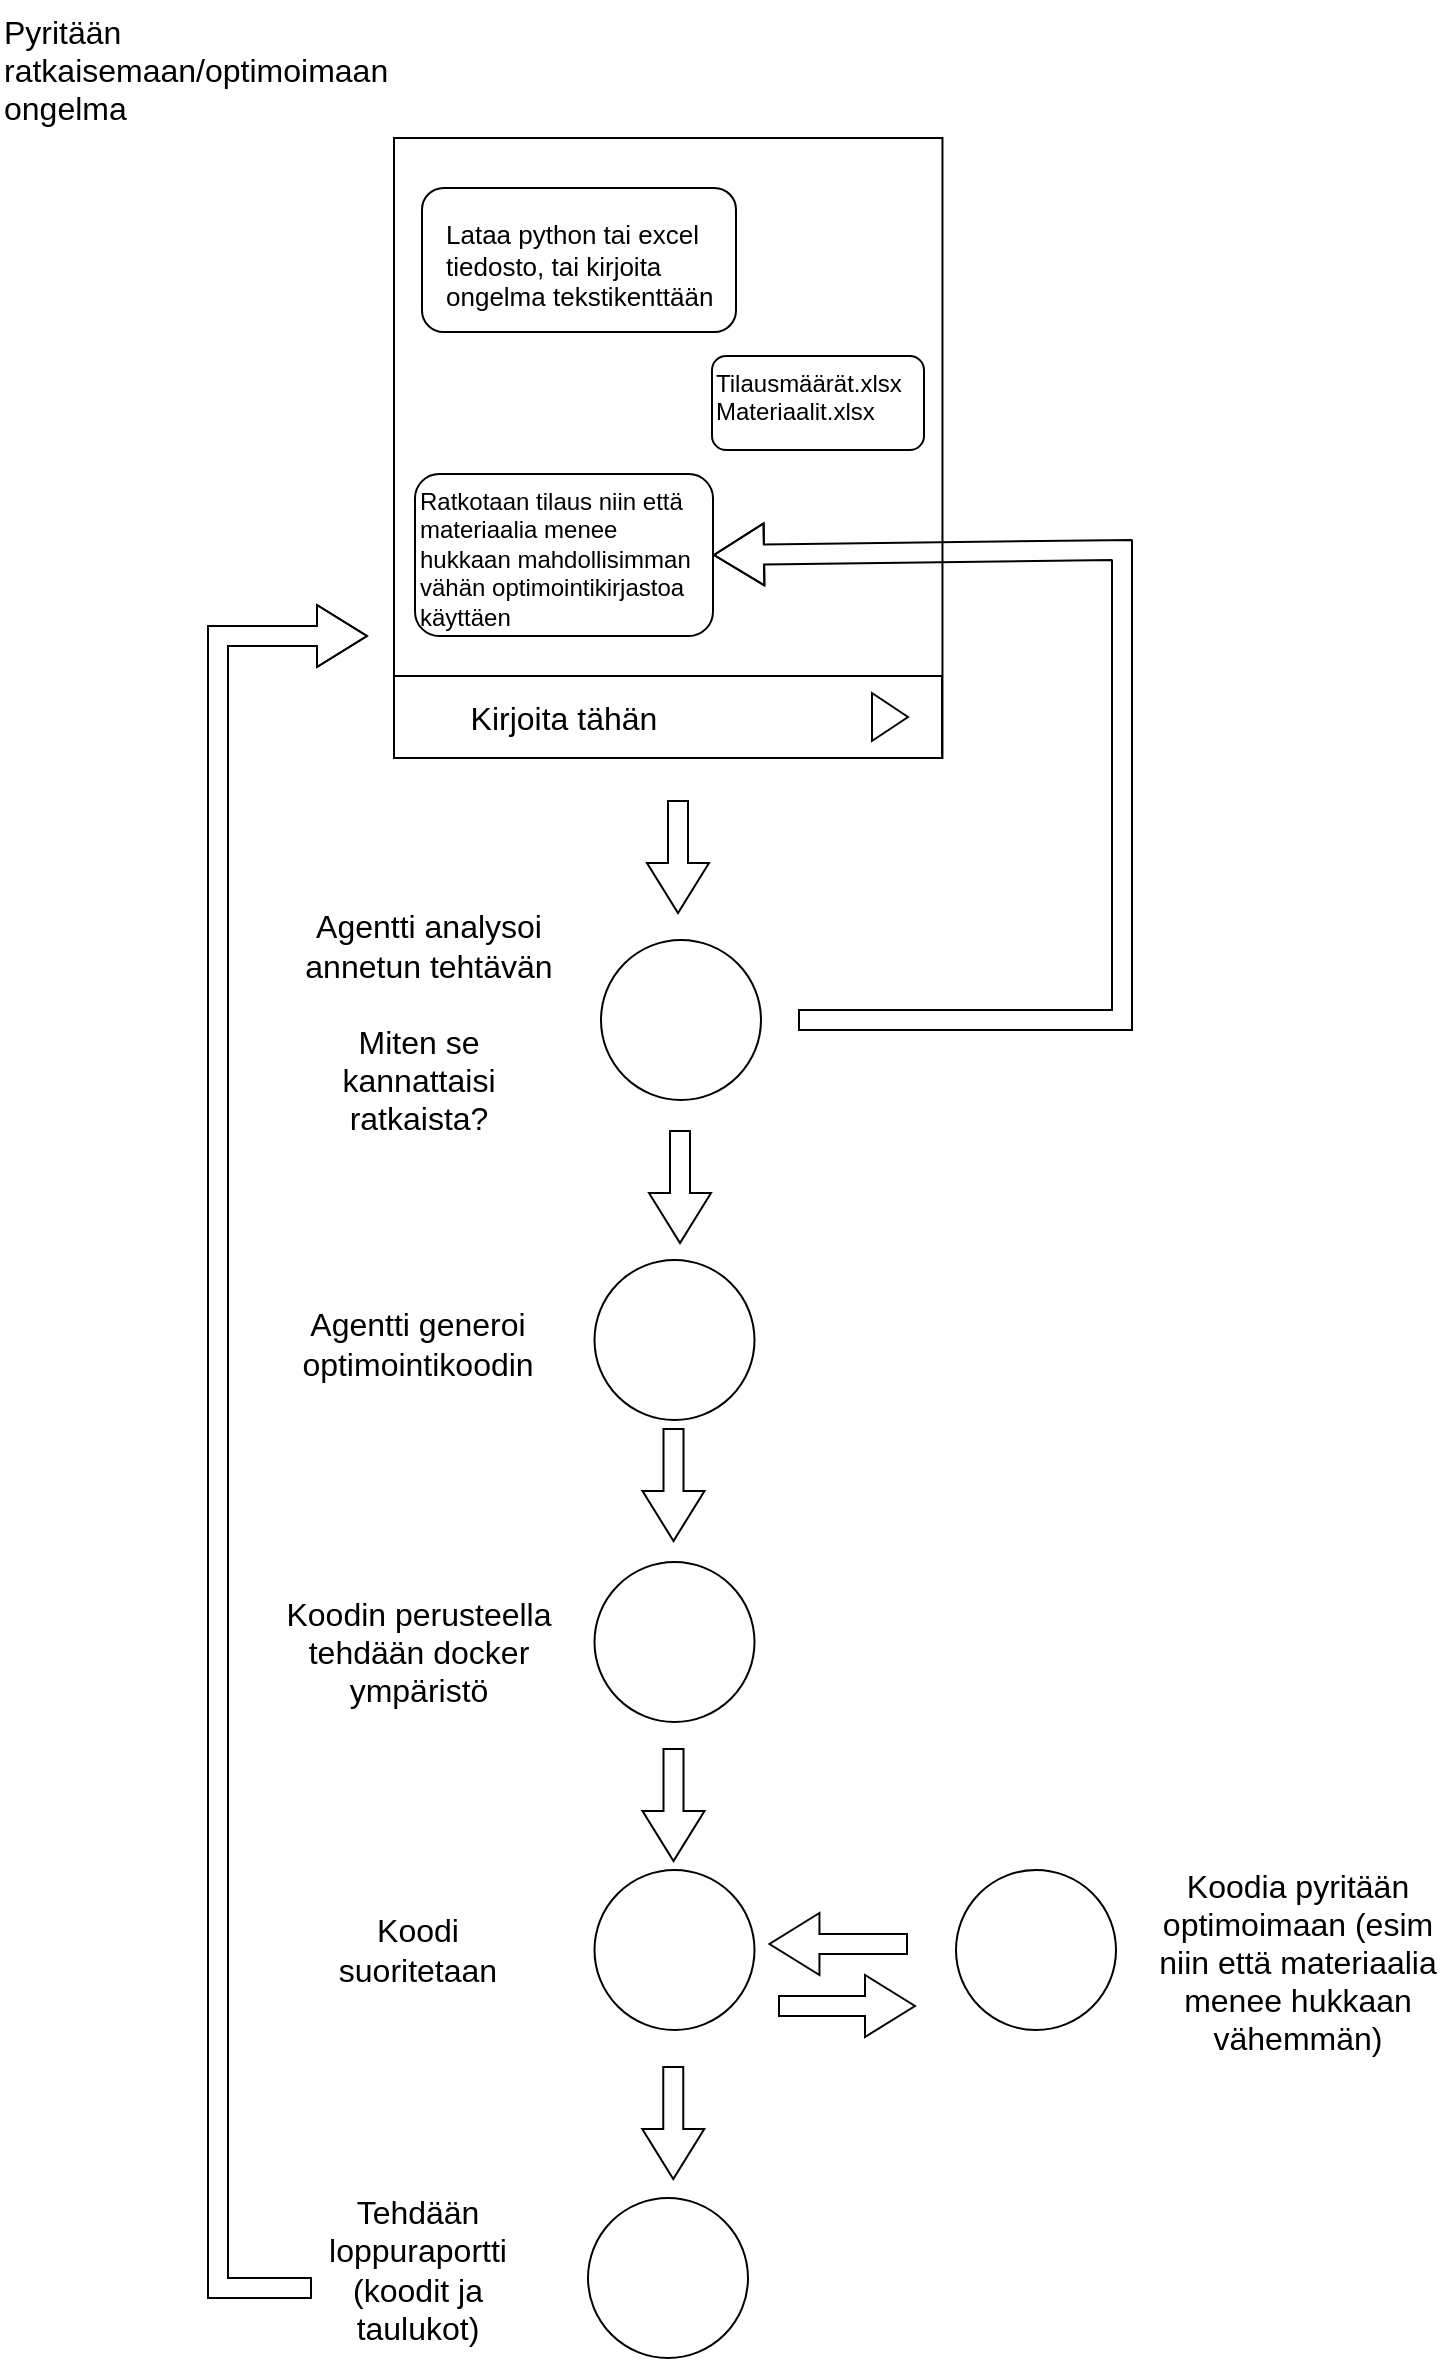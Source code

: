 <mxfile version="26.0.9" pages="4">
  <diagram name="Page-1" id="GKyOJLHDlIwrOr8yEvI3">
    <mxGraphModel dx="1118" dy="1139" grid="0" gridSize="10" guides="1" tooltips="1" connect="1" arrows="1" fold="1" page="0" pageScale="1" pageWidth="850" pageHeight="1100" math="0" shadow="0">
      <root>
        <mxCell id="0" />
        <mxCell id="1" parent="0" />
        <mxCell id="vzkbC_H_aMD3HjxnfDEZ-1" value="" style="rounded=0;whiteSpace=wrap;html=1;" parent="1" vertex="1">
          <mxGeometry x="20" y="-34" width="274.23" height="310" as="geometry" />
        </mxCell>
        <mxCell id="vzkbC_H_aMD3HjxnfDEZ-5" value="" style="rounded=1;whiteSpace=wrap;html=1;" parent="1" vertex="1">
          <mxGeometry x="34" y="-9" width="157" height="72" as="geometry" />
        </mxCell>
        <mxCell id="vzkbC_H_aMD3HjxnfDEZ-6" value="Pyritään ratkaisemaan/optimoimaan ongelma&amp;nbsp;" style="text;html=1;align=left;verticalAlign=top;whiteSpace=wrap;rounded=0;fontSize=16;" parent="1" vertex="1">
          <mxGeometry x="-177" y="-103" width="239" height="69" as="geometry" />
        </mxCell>
        <mxCell id="vzkbC_H_aMD3HjxnfDEZ-7" value="Lataa python tai excel tiedosto, tai kirjoita ongelma tekstikenttään" style="text;html=1;align=left;verticalAlign=top;whiteSpace=wrap;rounded=0;fontSize=13;" parent="1" vertex="1">
          <mxGeometry x="44" width="140" height="51" as="geometry" />
        </mxCell>
        <mxCell id="vzkbC_H_aMD3HjxnfDEZ-8" value="" style="rounded=0;whiteSpace=wrap;html=1;" parent="1" vertex="1">
          <mxGeometry x="20" y="235" width="274" height="41" as="geometry" />
        </mxCell>
        <mxCell id="vzkbC_H_aMD3HjxnfDEZ-9" value="" style="triangle;whiteSpace=wrap;html=1;" parent="1" vertex="1">
          <mxGeometry x="259" y="243.5" width="18" height="24" as="geometry" />
        </mxCell>
        <mxCell id="vzkbC_H_aMD3HjxnfDEZ-10" value="Kirjoita tähän" style="text;html=1;align=center;verticalAlign=middle;whiteSpace=wrap;rounded=0;fontSize=16;" parent="1" vertex="1">
          <mxGeometry x="34" y="240.5" width="142" height="30" as="geometry" />
        </mxCell>
        <mxCell id="vzkbC_H_aMD3HjxnfDEZ-11" value="" style="shape=image;html=1;verticalAlign=top;verticalLabelPosition=bottom;labelBackgroundColor=#ffffff;imageAspect=0;aspect=fixed;image=https://cdn1.iconfinder.com/data/icons/systemui/21/file_upload-128.png" parent="1" vertex="1">
          <mxGeometry x="200.25" width="57.5" height="57.5" as="geometry" />
        </mxCell>
        <mxCell id="vzkbC_H_aMD3HjxnfDEZ-12" value="" style="shape=flexArrow;endArrow=classic;html=1;rounded=0;fontSize=12;startSize=8;endSize=8;curved=1;" parent="1" edge="1">
          <mxGeometry width="50" height="50" relative="1" as="geometry">
            <mxPoint x="162" y="297" as="sourcePoint" />
            <mxPoint x="162" y="354" as="targetPoint" />
          </mxGeometry>
        </mxCell>
        <mxCell id="vzkbC_H_aMD3HjxnfDEZ-15" value="" style="ellipse;whiteSpace=wrap;html=1;aspect=fixed;" parent="1" vertex="1">
          <mxGeometry x="123.5" y="367" width="80" height="80" as="geometry" />
        </mxCell>
        <mxCell id="vzkbC_H_aMD3HjxnfDEZ-16" value="Agentti analysoi annetun tehtävän" style="text;html=1;align=center;verticalAlign=middle;whiteSpace=wrap;rounded=0;fontSize=16;" parent="1" vertex="1">
          <mxGeometry x="-28.5" y="340" width="131" height="60.5" as="geometry" />
        </mxCell>
        <mxCell id="vzkbC_H_aMD3HjxnfDEZ-17" value="" style="shape=flexArrow;endArrow=classic;html=1;rounded=0;fontSize=12;startSize=8;endSize=8;curved=1;entryX=1;entryY=0.5;entryDx=0;entryDy=0;" parent="1" target="vzkbC_H_aMD3HjxnfDEZ-19" edge="1">
          <mxGeometry width="50" height="50" relative="1" as="geometry">
            <mxPoint x="222" y="407" as="sourcePoint" />
            <mxPoint x="311" y="124" as="targetPoint" />
            <Array as="points">
              <mxPoint x="384" y="407" />
              <mxPoint x="384" y="172" />
            </Array>
          </mxGeometry>
        </mxCell>
        <mxCell id="vzkbC_H_aMD3HjxnfDEZ-18" value="Tilausmäärät.xlsx&lt;div&gt;Materiaalit.xlsx&lt;/div&gt;" style="rounded=1;whiteSpace=wrap;html=1;align=left;verticalAlign=top;" parent="1" vertex="1">
          <mxGeometry x="179" y="75" width="106" height="47" as="geometry" />
        </mxCell>
        <mxCell id="vzkbC_H_aMD3HjxnfDEZ-19" value="Ratkotaan tilaus niin että materiaalia menee hukkaan mahdollisimman vähän optimointikirjastoa käyttäen" style="rounded=1;whiteSpace=wrap;html=1;align=left;verticalAlign=top;" parent="1" vertex="1">
          <mxGeometry x="30.5" y="134" width="149" height="81" as="geometry" />
        </mxCell>
        <mxCell id="vzkbC_H_aMD3HjxnfDEZ-20" value="" style="shape=flexArrow;endArrow=classic;html=1;rounded=0;fontSize=12;startSize=8;endSize=8;curved=1;" parent="1" edge="1">
          <mxGeometry width="50" height="50" relative="1" as="geometry">
            <mxPoint x="163" y="462" as="sourcePoint" />
            <mxPoint x="163" y="519" as="targetPoint" />
          </mxGeometry>
        </mxCell>
        <mxCell id="vzkbC_H_aMD3HjxnfDEZ-21" value="" style="ellipse;whiteSpace=wrap;html=1;aspect=fixed;" parent="1" vertex="1">
          <mxGeometry x="120.25" y="527" width="80" height="80" as="geometry" />
        </mxCell>
        <mxCell id="vzkbC_H_aMD3HjxnfDEZ-22" value="Agentti generoi optimointikoodin" style="text;html=1;align=center;verticalAlign=middle;whiteSpace=wrap;rounded=0;fontSize=16;" parent="1" vertex="1">
          <mxGeometry x="2" y="554" width="60" height="30" as="geometry" />
        </mxCell>
        <mxCell id="vzkbC_H_aMD3HjxnfDEZ-23" value="" style="ellipse;whiteSpace=wrap;html=1;aspect=fixed;" parent="1" vertex="1">
          <mxGeometry x="120.25" y="678" width="80" height="80" as="geometry" />
        </mxCell>
        <mxCell id="vzkbC_H_aMD3HjxnfDEZ-24" value="" style="shape=flexArrow;endArrow=classic;html=1;rounded=0;fontSize=12;startSize=8;endSize=8;curved=1;" parent="1" edge="1">
          <mxGeometry width="50" height="50" relative="1" as="geometry">
            <mxPoint x="159.75" y="611" as="sourcePoint" />
            <mxPoint x="159.75" y="668" as="targetPoint" />
          </mxGeometry>
        </mxCell>
        <mxCell id="vzkbC_H_aMD3HjxnfDEZ-25" value="Koodin perusteella tehdään docker ympäristö" style="text;html=1;align=center;verticalAlign=middle;whiteSpace=wrap;rounded=0;fontSize=16;" parent="1" vertex="1">
          <mxGeometry x="-38.5" y="691" width="141" height="63" as="geometry" />
        </mxCell>
        <mxCell id="vzkbC_H_aMD3HjxnfDEZ-27" value="" style="shape=flexArrow;endArrow=classic;html=1;rounded=0;fontSize=12;startSize=8;endSize=8;curved=1;" parent="1" edge="1">
          <mxGeometry width="50" height="50" relative="1" as="geometry">
            <mxPoint x="159.75" y="771" as="sourcePoint" />
            <mxPoint x="159.75" y="828" as="targetPoint" />
          </mxGeometry>
        </mxCell>
        <mxCell id="vzkbC_H_aMD3HjxnfDEZ-28" value="" style="ellipse;whiteSpace=wrap;html=1;aspect=fixed;" parent="1" vertex="1">
          <mxGeometry x="120.25" y="832" width="80" height="80" as="geometry" />
        </mxCell>
        <mxCell id="vzkbC_H_aMD3HjxnfDEZ-29" value="Koodi suoritetaan" style="text;html=1;align=center;verticalAlign=middle;whiteSpace=wrap;rounded=0;fontSize=16;" parent="1" vertex="1">
          <mxGeometry x="-10" y="846.5" width="84" height="51" as="geometry" />
        </mxCell>
        <mxCell id="vzkbC_H_aMD3HjxnfDEZ-30" value="" style="shape=flexArrow;endArrow=classic;html=1;rounded=0;fontSize=12;startSize=8;endSize=8;curved=1;" parent="1" edge="1">
          <mxGeometry width="50" height="50" relative="1" as="geometry">
            <mxPoint x="212" y="900" as="sourcePoint" />
            <mxPoint x="281" y="900" as="targetPoint" />
          </mxGeometry>
        </mxCell>
        <mxCell id="vzkbC_H_aMD3HjxnfDEZ-31" value="" style="ellipse;whiteSpace=wrap;html=1;aspect=fixed;" parent="1" vertex="1">
          <mxGeometry x="301" y="832" width="80" height="80" as="geometry" />
        </mxCell>
        <mxCell id="vzkbC_H_aMD3HjxnfDEZ-32" value="Koodia pyritään optimoimaan (esim niin että materiaalia menee hukkaan vähemmän)" style="text;html=1;align=center;verticalAlign=middle;whiteSpace=wrap;rounded=0;fontSize=16;" parent="1" vertex="1">
          <mxGeometry x="398" y="832" width="148" height="92" as="geometry" />
        </mxCell>
        <mxCell id="vzkbC_H_aMD3HjxnfDEZ-33" value="" style="shape=flexArrow;endArrow=classic;html=1;rounded=0;fontSize=12;startSize=8;endSize=8;curved=1;" parent="1" edge="1">
          <mxGeometry width="50" height="50" relative="1" as="geometry">
            <mxPoint x="277" y="869" as="sourcePoint" />
            <mxPoint x="207.23" y="869" as="targetPoint" />
          </mxGeometry>
        </mxCell>
        <mxCell id="vzkbC_H_aMD3HjxnfDEZ-34" value="" style="shape=flexArrow;endArrow=classic;html=1;rounded=0;fontSize=12;startSize=8;endSize=8;curved=1;" parent="1" edge="1">
          <mxGeometry width="50" height="50" relative="1" as="geometry">
            <mxPoint x="159.63" y="930" as="sourcePoint" />
            <mxPoint x="159.63" y="987" as="targetPoint" />
          </mxGeometry>
        </mxCell>
        <mxCell id="vzkbC_H_aMD3HjxnfDEZ-35" value="" style="ellipse;whiteSpace=wrap;html=1;aspect=fixed;" parent="1" vertex="1">
          <mxGeometry x="117" y="996" width="80" height="80" as="geometry" />
        </mxCell>
        <mxCell id="vzkbC_H_aMD3HjxnfDEZ-36" value="Tehdään loppuraportti&lt;div&gt;(koodit ja taulukot)&lt;/div&gt;" style="text;html=1;align=center;verticalAlign=middle;whiteSpace=wrap;rounded=0;fontSize=16;" parent="1" vertex="1">
          <mxGeometry x="-10" y="1006" width="84" height="51" as="geometry" />
        </mxCell>
        <mxCell id="vzkbC_H_aMD3HjxnfDEZ-37" value="" style="shape=flexArrow;endArrow=classic;html=1;rounded=0;fontSize=12;startSize=8;endSize=8;curved=1;" parent="1" edge="1">
          <mxGeometry width="50" height="50" relative="1" as="geometry">
            <mxPoint x="-21" y="1041" as="sourcePoint" />
            <mxPoint x="7" y="215" as="targetPoint" />
            <Array as="points">
              <mxPoint x="-68" y="1041" />
              <mxPoint x="-68" y="215" />
            </Array>
          </mxGeometry>
        </mxCell>
        <mxCell id="vzkbC_H_aMD3HjxnfDEZ-38" value="Miten se kannattaisi ratkaista?" style="text;html=1;align=center;verticalAlign=middle;whiteSpace=wrap;rounded=0;fontSize=16;" parent="1" vertex="1">
          <mxGeometry x="-33.5" y="407" width="131" height="60.5" as="geometry" />
        </mxCell>
      </root>
    </mxGraphModel>
  </diagram>
  <diagram id="spRPixW9oXhz-h3Y0s6m" name="Sivu-2">
    <mxGraphModel dx="1081" dy="1235" grid="0" gridSize="10" guides="1" tooltips="1" connect="1" arrows="1" fold="1" page="0" pageScale="1" pageWidth="850" pageHeight="1100" math="0" shadow="0">
      <root>
        <mxCell id="0" />
        <mxCell id="1" parent="0" />
        <mxCell id="5NqPpuYHWa24z7hRqcGF-1" value="&lt;div style=&quot;color: #cccccc;background-color: #1f1f1f;font-family: Consolas, &#39;Courier New&#39;, monospace;font-weight: normal;font-size: 14px;line-height: 19px;white-space: pre;&quot;&gt;&lt;div&gt;&lt;span style=&quot;color: #dcdcaa;&quot;&gt;handle_message&lt;/span&gt;&lt;/div&gt;&lt;/div&gt;" style="text;whiteSpace=wrap;html=1;" vertex="1" parent="1">
          <mxGeometry x="-89" y="-142.0" width="136" height="41" as="geometry" />
        </mxCell>
        <mxCell id="5NqPpuYHWa24z7hRqcGF-2" value="&lt;div style=&quot;color: #cccccc;background-color: #1f1f1f;font-family: Consolas, &#39;Courier New&#39;, monospace;font-weight: normal;font-size: 14px;line-height: 19px;white-space: pre;&quot;&gt;&lt;div&gt;&lt;span style=&quot;color: #dcdcaa;&quot;&gt;give_review&lt;/span&gt;&lt;/div&gt;&lt;/div&gt;" style="text;whiteSpace=wrap;html=1;" vertex="1" parent="1">
          <mxGeometry x="196" y="-115.0" width="113" height="41" as="geometry" />
        </mxCell>
        <mxCell id="5NqPpuYHWa24z7hRqcGF-3" value="&lt;div style=&quot;color: #cccccc;background-color: #1f1f1f;font-family: Consolas, &#39;Courier New&#39;, monospace;font-weight: normal;font-size: 14px;line-height: 19px;white-space: pre;&quot;&gt;&lt;div&gt;&lt;span style=&quot;color: #c586c0;&quot;&gt;return&lt;/span&gt;&lt;span style=&quot;color: #cccccc;&quot;&gt; {&lt;/span&gt;&lt;span style=&quot;color: #ce9178;&quot;&gt;&quot;content&quot;&lt;/span&gt;&lt;span style=&quot;color: #cccccc;&quot;&gt;: &lt;/span&gt;&lt;span style=&quot;color: #9cdcfe;&quot;&gt;message_content&lt;/span&gt;&lt;span style=&quot;color: #cccccc;&quot;&gt;, &lt;/span&gt;&lt;span style=&quot;color: #ce9178;&quot;&gt;&quot;actions&quot;&lt;/span&gt;&lt;span style=&quot;color: #cccccc;&quot;&gt;: &lt;/span&gt;&lt;span style=&quot;color: #9cdcfe;&quot;&gt;actions&lt;/span&gt;&lt;span style=&quot;color: #cccccc;&quot;&gt;}&lt;/span&gt;&lt;/div&gt;&lt;/div&gt;" style="text;whiteSpace=wrap;html=1;" vertex="1" parent="1">
          <mxGeometry x="196" y="-85.0" width="451" height="41" as="geometry" />
        </mxCell>
      </root>
    </mxGraphModel>
  </diagram>
  <diagram id="KMadOYEHqPNQEQXXxmMa" name="Sivu-3">
    <mxGraphModel dx="2062" dy="1744" grid="0" gridSize="10" guides="1" tooltips="1" connect="1" arrows="1" fold="1" page="0" pageScale="1" pageWidth="850" pageHeight="1100" math="0" shadow="0">
      <root>
        <mxCell id="0" />
        <mxCell id="1" parent="0" />
        <mxCell id="iayLDvK6vQaBdU0EmfGG-19" value="" style="shape=parallelogram;perimeter=parallelogramPerimeter;whiteSpace=wrap;html=1;fixedSize=1;fillColor=#ffe6cc;strokeColor=#d79b00;" vertex="1" parent="1">
          <mxGeometry x="91" y="-180" width="312" height="110" as="geometry" />
        </mxCell>
        <mxCell id="iayLDvK6vQaBdU0EmfGG-1" value="&lt;div&gt;Meeting bot&lt;/div&gt;" style="rounded=1;whiteSpace=wrap;html=1;" vertex="1" parent="1">
          <mxGeometry x="-164" y="-10" width="120" height="60" as="geometry" />
        </mxCell>
        <mxCell id="iayLDvK6vQaBdU0EmfGG-2" value="Juha" style="text;html=1;align=center;verticalAlign=middle;whiteSpace=wrap;rounded=0;fontSize=16;" vertex="1" parent="1">
          <mxGeometry x="-113" y="-45" width="60" height="30" as="geometry" />
        </mxCell>
        <mxCell id="iayLDvK6vQaBdU0EmfGG-3" value="Context manager&lt;br&gt;&lt;div&gt;&lt;br&gt;&lt;/div&gt;" style="rounded=1;whiteSpace=wrap;html=1;" vertex="1" parent="1">
          <mxGeometry x="54" y="-10" width="120" height="60" as="geometry" />
        </mxCell>
        <mxCell id="iayLDvK6vQaBdU0EmfGG-4" value="Jussi" style="text;html=1;align=center;verticalAlign=middle;whiteSpace=wrap;rounded=0;fontSize=16;" vertex="1" parent="1">
          <mxGeometry x="105" y="-45" width="60" height="30" as="geometry" />
        </mxCell>
        <mxCell id="iayLDvK6vQaBdU0EmfGG-5" value="Code agent" style="rounded=1;whiteSpace=wrap;html=1;" vertex="1" parent="1">
          <mxGeometry x="259" y="-10" width="120" height="60" as="geometry" />
        </mxCell>
        <mxCell id="iayLDvK6vQaBdU0EmfGG-6" value="Joni" style="text;html=1;align=center;verticalAlign=middle;whiteSpace=wrap;rounded=0;fontSize=16;" vertex="1" parent="1">
          <mxGeometry x="309" y="-41" width="60" height="30" as="geometry" />
        </mxCell>
        <mxCell id="iayLDvK6vQaBdU0EmfGG-7" value="" style="endArrow=classic;html=1;rounded=0;fontSize=12;startSize=8;endSize=8;curved=1;entryX=0;entryY=0.5;entryDx=0;entryDy=0;exitX=1;exitY=0.5;exitDx=0;exitDy=0;startArrow=none;startFill=0;endFill=1;" edge="1" parent="1" source="iayLDvK6vQaBdU0EmfGG-1" target="iayLDvK6vQaBdU0EmfGG-3">
          <mxGeometry width="50" height="50" relative="1" as="geometry">
            <mxPoint x="-19" y="20" as="sourcePoint" />
            <mxPoint x="31" y="19" as="targetPoint" />
          </mxGeometry>
        </mxCell>
        <mxCell id="iayLDvK6vQaBdU0EmfGG-9" value="Container" style="rounded=0;whiteSpace=wrap;html=1;" vertex="1" parent="1">
          <mxGeometry x="257" y="-153" width="120" height="60" as="geometry" />
        </mxCell>
        <mxCell id="iayLDvK6vQaBdU0EmfGG-10" value="" style="endArrow=classic;html=1;rounded=0;fontSize=12;startSize=8;endSize=8;curved=1;entryX=0.467;entryY=0.967;entryDx=0;entryDy=0;entryPerimeter=0;" edge="1" parent="1" target="iayLDvK6vQaBdU0EmfGG-9">
          <mxGeometry width="50" height="50" relative="1" as="geometry">
            <mxPoint x="313" y="-10" as="sourcePoint" />
            <mxPoint x="313" y="-86" as="targetPoint" />
          </mxGeometry>
        </mxCell>
        <mxCell id="iayLDvK6vQaBdU0EmfGG-11" value="Container&lt;div&gt;(UI)&lt;/div&gt;" style="rounded=0;whiteSpace=wrap;html=1;" vertex="1" parent="1">
          <mxGeometry x="120" y="-153" width="120" height="60" as="geometry" />
        </mxCell>
        <mxCell id="iayLDvK6vQaBdU0EmfGG-12" value="" style="endArrow=classic;html=1;rounded=0;fontSize=12;startSize=8;endSize=8;curved=1;entryX=0.6;entryY=1.017;entryDx=0;entryDy=0;entryPerimeter=0;exitX=0.25;exitY=0;exitDx=0;exitDy=0;" edge="1" parent="1" source="iayLDvK6vQaBdU0EmfGG-5" target="iayLDvK6vQaBdU0EmfGG-11">
          <mxGeometry width="50" height="50" relative="1" as="geometry">
            <mxPoint x="323" as="sourcePoint" />
            <mxPoint x="323" y="-76" as="targetPoint" />
          </mxGeometry>
        </mxCell>
        <mxCell id="iayLDvK6vQaBdU0EmfGG-17" value="" style="endArrow=classic;html=1;rounded=0;fontSize=12;startSize=8;endSize=8;curved=1;" edge="1" parent="1">
          <mxGeometry width="50" height="50" relative="1" as="geometry">
            <mxPoint x="257" y="-123.12" as="sourcePoint" />
            <mxPoint x="240" y="-123" as="targetPoint" />
          </mxGeometry>
        </mxCell>
        <mxCell id="iayLDvK6vQaBdU0EmfGG-54" value="api" style="text;html=1;align=center;verticalAlign=middle;resizable=0;points=[];autosize=1;strokeColor=none;fillColor=none;fontSize=16;" vertex="1" parent="1">
          <mxGeometry x="-10" y="-11" width="39" height="31" as="geometry" />
        </mxCell>
        <mxCell id="iayLDvK6vQaBdU0EmfGG-55" value="api" style="text;html=1;align=center;verticalAlign=middle;resizable=0;points=[];autosize=1;strokeColor=none;fillColor=none;fontSize=16;" vertex="1" parent="1">
          <mxGeometry x="221" y="76" width="39" height="31" as="geometry" />
        </mxCell>
        <mxCell id="iayLDvK6vQaBdU0EmfGG-58" value="manager service" style="rounded=1;whiteSpace=wrap;html=1;" vertex="1" parent="1">
          <mxGeometry x="54" y="80" width="120" height="60" as="geometry" />
        </mxCell>
        <mxCell id="iayLDvK6vQaBdU0EmfGG-59" value="" style="endArrow=classic;html=1;rounded=0;fontSize=12;startSize=8;endSize=8;curved=1;entryX=0;entryY=0.25;entryDx=0;entryDy=0;exitX=0.75;exitY=1;exitDx=0;exitDy=0;startArrow=none;startFill=0;endFill=1;" edge="1" parent="1" source="iayLDvK6vQaBdU0EmfGG-1" target="iayLDvK6vQaBdU0EmfGG-58">
          <mxGeometry width="50" height="50" relative="1" as="geometry">
            <mxPoint x="-47" y="65" as="sourcePoint" />
            <mxPoint x="51" y="65" as="targetPoint" />
          </mxGeometry>
        </mxCell>
        <mxCell id="iayLDvK6vQaBdU0EmfGG-60" value="" style="endArrow=none;html=1;rounded=0;fontSize=12;startSize=8;endSize=8;curved=1;entryX=0.5;entryY=0;entryDx=0;entryDy=0;startArrow=classic;startFill=1;endFill=0;exitX=0.5;exitY=1;exitDx=0;exitDy=0;" edge="1" parent="1" source="iayLDvK6vQaBdU0EmfGG-3" target="iayLDvK6vQaBdU0EmfGG-58">
          <mxGeometry width="50" height="50" relative="1" as="geometry">
            <mxPoint x="125" y="62" as="sourcePoint" />
            <mxPoint x="215" y="80" as="targetPoint" />
          </mxGeometry>
        </mxCell>
        <mxCell id="iayLDvK6vQaBdU0EmfGG-61" value="" style="endArrow=classic;html=1;rounded=0;fontSize=12;startSize=8;endSize=8;curved=1;entryX=0;entryY=1;entryDx=0;entryDy=0;startArrow=none;startFill=0;endFill=1;exitX=1;exitY=0.5;exitDx=0;exitDy=0;" edge="1" parent="1" source="iayLDvK6vQaBdU0EmfGG-58" target="iayLDvK6vQaBdU0EmfGG-5">
          <mxGeometry width="50" height="50" relative="1" as="geometry">
            <mxPoint x="189" y="118" as="sourcePoint" />
            <mxPoint x="272" y="140" as="targetPoint" />
          </mxGeometry>
        </mxCell>
        <mxCell id="iayLDvK6vQaBdU0EmfGG-62" value="" style="endArrow=classic;html=1;rounded=0;fontSize=12;startSize=8;endSize=8;curved=1;startArrow=none;startFill=0;endFill=1;dashed=1;" edge="1" parent="1">
          <mxGeometry width="50" height="50" relative="1" as="geometry">
            <mxPoint x="265" y="57" as="sourcePoint" />
            <mxPoint x="180" y="116" as="targetPoint" />
          </mxGeometry>
        </mxCell>
        <mxCell id="iayLDvK6vQaBdU0EmfGG-64" value="Generated software" style="text;html=1;align=center;verticalAlign=middle;whiteSpace=wrap;rounded=0;fontSize=10;" vertex="1" parent="1">
          <mxGeometry x="117" y="-180" width="60" height="30" as="geometry" />
        </mxCell>
        <mxCell id="iayLDvK6vQaBdU0EmfGG-66" value="UI" style="rounded=1;whiteSpace=wrap;html=1;" vertex="1" parent="1">
          <mxGeometry x="89" y="172" width="54" height="16" as="geometry" />
        </mxCell>
        <mxCell id="iayLDvK6vQaBdU0EmfGG-67" value="" style="endArrow=classic;html=1;rounded=0;fontSize=12;startSize=8;endSize=8;curved=1;startArrow=none;startFill=0;endFill=1;dashed=1;" edge="1" parent="1">
          <mxGeometry width="50" height="50" relative="1" as="geometry">
            <mxPoint x="116.31" y="143" as="sourcePoint" />
            <mxPoint x="116.31" y="170" as="targetPoint" />
          </mxGeometry>
        </mxCell>
        <mxCell id="iayLDvK6vQaBdU0EmfGG-70" value="" style="endArrow=none;html=1;rounded=0;fontSize=12;startSize=8;endSize=8;curved=1;entryX=0;entryY=0.5;entryDx=0;entryDy=0;startArrow=classic;startFill=1;endFill=0;exitX=0.5;exitY=1;exitDx=0;exitDy=0;" edge="1" parent="1" source="iayLDvK6vQaBdU0EmfGG-1" target="iayLDvK6vQaBdU0EmfGG-58">
          <mxGeometry width="50" height="50" relative="1" as="geometry">
            <mxPoint x="-65" y="50" as="sourcePoint" />
            <mxPoint x="-65" y="80" as="targetPoint" />
          </mxGeometry>
        </mxCell>
      </root>
    </mxGraphModel>
  </diagram>
  <diagram id="uN8Ss3gsh4qBW2-H1xwd" name="Sivu-4">
    <mxGraphModel dx="1705" dy="1744" grid="0" gridSize="10" guides="1" tooltips="1" connect="1" arrows="1" fold="1" page="0" pageScale="1" pageWidth="850" pageHeight="1100" math="0" shadow="0">
      <root>
        <mxCell id="0" />
        <mxCell id="1" parent="0" />
        <mxCell id="M1wL5rDWJFZCn1JbvD7y-43" value="" style="rounded=1;whiteSpace=wrap;html=1;fillColor=#f5f5f5;fontColor=#333333;strokeColor=#666666;" vertex="1" parent="1">
          <mxGeometry x="765" y="205" width="143" height="259" as="geometry" />
        </mxCell>
        <mxCell id="M1wL5rDWJFZCn1JbvD7y-58" style="edgeStyle=none;curved=1;rounded=0;orthogonalLoop=1;jettySize=auto;html=1;exitX=1;exitY=0.5;exitDx=0;exitDy=0;fontSize=12;startSize=8;endSize=8;" edge="1" parent="1" source="M1wL5rDWJFZCn1JbvD7y-1" target="M1wL5rDWJFZCn1JbvD7y-37">
          <mxGeometry relative="1" as="geometry" />
        </mxCell>
        <mxCell id="M1wL5rDWJFZCn1JbvD7y-1" value="" style="rounded=1;whiteSpace=wrap;html=1;" vertex="1" parent="1">
          <mxGeometry x="20" y="214" width="120" height="60" as="geometry" />
        </mxCell>
        <mxCell id="M1wL5rDWJFZCn1JbvD7y-2" value="" style="endArrow=classic;html=1;rounded=0;fontSize=12;startSize=8;endSize=8;curved=1;entryX=0;entryY=0.5;entryDx=0;entryDy=0;" edge="1" parent="1" target="M1wL5rDWJFZCn1JbvD7y-1">
          <mxGeometry width="50" height="50" relative="1" as="geometry">
            <mxPoint x="-60" y="244" as="sourcePoint" />
            <mxPoint x="-34" y="248" as="targetPoint" />
          </mxGeometry>
        </mxCell>
        <mxCell id="M1wL5rDWJFZCn1JbvD7y-5" value="HTTP POST" style="text;html=1;align=center;verticalAlign=middle;whiteSpace=wrap;rounded=0;" vertex="1" parent="1">
          <mxGeometry x="-59" y="212" width="58" height="30" as="geometry" />
        </mxCell>
        <mxCell id="M1wL5rDWJFZCn1JbvD7y-6" value="Generate code files based on input" style="text;html=1;align=center;verticalAlign=middle;whiteSpace=wrap;rounded=0;" vertex="1" parent="1">
          <mxGeometry x="26" y="216" width="110" height="55" as="geometry" />
        </mxCell>
        <mxCell id="M1wL5rDWJFZCn1JbvD7y-56" style="edgeStyle=none;curved=1;rounded=0;orthogonalLoop=1;jettySize=auto;html=1;exitX=1;exitY=0.5;exitDx=0;exitDy=0;entryX=0;entryY=0.5;entryDx=0;entryDy=0;fontSize=12;startSize=8;endSize=8;" edge="1" parent="1" source="M1wL5rDWJFZCn1JbvD7y-7" target="M1wL5rDWJFZCn1JbvD7y-10">
          <mxGeometry relative="1" as="geometry" />
        </mxCell>
        <mxCell id="M1wL5rDWJFZCn1JbvD7y-7" value="" style="rounded=1;whiteSpace=wrap;html=1;" vertex="1" parent="1">
          <mxGeometry x="319" y="215" width="120" height="60" as="geometry" />
        </mxCell>
        <mxCell id="M1wL5rDWJFZCn1JbvD7y-8" value="Generate&lt;div&gt;docker files based on code files&lt;/div&gt;" style="text;html=1;align=center;verticalAlign=middle;whiteSpace=wrap;rounded=0;" vertex="1" parent="1">
          <mxGeometry x="324" y="217" width="110" height="58" as="geometry" />
        </mxCell>
        <mxCell id="M1wL5rDWJFZCn1JbvD7y-10" value="" style="rounded=1;whiteSpace=wrap;html=1;" vertex="1" parent="1">
          <mxGeometry x="515" y="216" width="120" height="60" as="geometry" />
        </mxCell>
        <mxCell id="M1wL5rDWJFZCn1JbvD7y-59" style="edgeStyle=none;curved=1;rounded=0;orthogonalLoop=1;jettySize=auto;html=1;entryX=0.5;entryY=1;entryDx=0;entryDy=0;fontSize=12;startSize=8;endSize=8;" edge="1" parent="1" source="M1wL5rDWJFZCn1JbvD7y-11" target="M1wL5rDWJFZCn1JbvD7y-49">
          <mxGeometry relative="1" as="geometry" />
        </mxCell>
        <mxCell id="M1wL5rDWJFZCn1JbvD7y-74" style="edgeStyle=none;curved=0;rounded=0;orthogonalLoop=1;jettySize=auto;html=1;exitX=0;exitY=0;exitDx=0;exitDy=0;entryX=0.5;entryY=1;entryDx=0;entryDy=0;fontSize=12;startSize=8;endSize=8;dashed=1;dashPattern=8 8;" edge="1" parent="1" source="M1wL5rDWJFZCn1JbvD7y-11" target="M1wL5rDWJFZCn1JbvD7y-68">
          <mxGeometry relative="1" as="geometry">
            <Array as="points">
              <mxPoint x="388" y="131" />
            </Array>
          </mxGeometry>
        </mxCell>
        <mxCell id="M1wL5rDWJFZCn1JbvD7y-11" value="Execute code via docker" style="text;html=1;align=center;verticalAlign=middle;whiteSpace=wrap;rounded=0;" vertex="1" parent="1">
          <mxGeometry x="521" y="218" width="110" height="55" as="geometry" />
        </mxCell>
        <mxCell id="M1wL5rDWJFZCn1JbvD7y-13" value="" style="rounded=1;whiteSpace=wrap;html=1;" vertex="1" parent="1">
          <mxGeometry x="516" y="9" width="120" height="60" as="geometry" />
        </mxCell>
        <mxCell id="M1wL5rDWJFZCn1JbvD7y-70" style="edgeStyle=none;curved=1;rounded=0;orthogonalLoop=1;jettySize=auto;html=1;entryX=0.5;entryY=1;entryDx=0;entryDy=0;fontSize=12;startSize=8;endSize=8;" edge="1" parent="1" source="M1wL5rDWJFZCn1JbvD7y-14" target="M1wL5rDWJFZCn1JbvD7y-69">
          <mxGeometry relative="1" as="geometry" />
        </mxCell>
        <mxCell id="M1wL5rDWJFZCn1JbvD7y-14" value="Generate README &amp;amp; DEVELOPER files" style="text;html=1;align=center;verticalAlign=middle;whiteSpace=wrap;rounded=0;" vertex="1" parent="1">
          <mxGeometry x="522" y="11" width="110" height="55" as="geometry" />
        </mxCell>
        <mxCell id="M1wL5rDWJFZCn1JbvD7y-64" style="edgeStyle=none;curved=0;rounded=0;orthogonalLoop=1;jettySize=auto;html=1;exitX=0;exitY=0.75;exitDx=0;exitDy=0;entryX=0.75;entryY=1;entryDx=0;entryDy=0;fontSize=12;startSize=8;endSize=8;" edge="1" parent="1" source="M1wL5rDWJFZCn1JbvD7y-25" target="M1wL5rDWJFZCn1JbvD7y-11">
          <mxGeometry relative="1" as="geometry">
            <Array as="points">
              <mxPoint x="669" y="325" />
            </Array>
          </mxGeometry>
        </mxCell>
        <mxCell id="M1wL5rDWJFZCn1JbvD7y-25" value="Code execution error" style="rounded=1;whiteSpace=wrap;html=1;" vertex="1" parent="1">
          <mxGeometry x="777" y="216" width="120" height="60" as="geometry" />
        </mxCell>
        <mxCell id="M1wL5rDWJFZCn1JbvD7y-27" value="" style="rounded=1;whiteSpace=wrap;html=1;" vertex="1" parent="1">
          <mxGeometry x="776" y="306" width="120" height="60" as="geometry" />
        </mxCell>
        <mxCell id="M1wL5rDWJFZCn1JbvD7y-65" style="edgeStyle=none;curved=0;rounded=0;orthogonalLoop=1;jettySize=auto;html=1;entryX=0.5;entryY=1;entryDx=0;entryDy=0;fontSize=12;startSize=8;endSize=8;exitX=0;exitY=0.533;exitDx=0;exitDy=0;exitPerimeter=0;" edge="1" parent="1" source="M1wL5rDWJFZCn1JbvD7y-27" target="M1wL5rDWJFZCn1JbvD7y-11">
          <mxGeometry relative="1" as="geometry">
            <mxPoint x="773" y="338" as="sourcePoint" />
            <Array as="points">
              <mxPoint x="574" y="338" />
            </Array>
          </mxGeometry>
        </mxCell>
        <mxCell id="M1wL5rDWJFZCn1JbvD7y-28" value="Docker configuration error" style="text;html=1;align=center;verticalAlign=middle;whiteSpace=wrap;rounded=0;" vertex="1" parent="1">
          <mxGeometry x="784" y="308" width="110" height="55" as="geometry" />
        </mxCell>
        <mxCell id="M1wL5rDWJFZCn1JbvD7y-33" value="" style="rounded=1;whiteSpace=wrap;html=1;" vertex="1" parent="1">
          <mxGeometry x="776" y="394" width="120" height="60" as="geometry" />
        </mxCell>
        <mxCell id="M1wL5rDWJFZCn1JbvD7y-34" value="Unexpected error" style="text;html=1;align=center;verticalAlign=middle;whiteSpace=wrap;rounded=0;" vertex="1" parent="1">
          <mxGeometry x="784" y="396" width="110" height="55" as="geometry" />
        </mxCell>
        <mxCell id="M1wL5rDWJFZCn1JbvD7y-57" style="edgeStyle=none;curved=1;rounded=0;orthogonalLoop=1;jettySize=auto;html=1;fontSize=12;startSize=8;endSize=8;exitX=1;exitY=0.5;exitDx=0;exitDy=0;entryX=0;entryY=0.5;entryDx=0;entryDy=0;" edge="1" parent="1" source="M1wL5rDWJFZCn1JbvD7y-37" target="M1wL5rDWJFZCn1JbvD7y-7">
          <mxGeometry relative="1" as="geometry">
            <mxPoint x="265" y="251" as="sourcePoint" />
            <mxPoint x="292" y="256" as="targetPoint" />
          </mxGeometry>
        </mxCell>
        <mxCell id="M1wL5rDWJFZCn1JbvD7y-37" value="Save&lt;div&gt;files&lt;/div&gt;" style="rounded=1;whiteSpace=wrap;html=1;" vertex="1" parent="1">
          <mxGeometry x="188" y="214" width="62" height="61" as="geometry" />
        </mxCell>
        <mxCell id="M1wL5rDWJFZCn1JbvD7y-39" value="" style="endArrow=classic;html=1;rounded=0;fontSize=12;startSize=8;endSize=8;curved=0;exitX=0;exitY=0.5;exitDx=0;exitDy=0;" edge="1" parent="1" source="M1wL5rDWJFZCn1JbvD7y-33">
          <mxGeometry width="50" height="50" relative="1" as="geometry">
            <mxPoint x="759" y="423" as="sourcePoint" />
            <mxPoint x="220" y="289" as="targetPoint" />
            <Array as="points">
              <mxPoint x="220" y="425" />
            </Array>
          </mxGeometry>
        </mxCell>
        <mxCell id="M1wL5rDWJFZCn1JbvD7y-42" value="Generate code files again" style="text;html=1;align=center;verticalAlign=middle;whiteSpace=wrap;rounded=0;fontSize=12;" vertex="1" parent="1">
          <mxGeometry x="428" y="392" width="116" height="30" as="geometry" />
        </mxCell>
        <mxCell id="M1wL5rDWJFZCn1JbvD7y-44" value="Error handling during execution" style="text;html=1;align=center;verticalAlign=middle;whiteSpace=wrap;rounded=0;" vertex="1" parent="1">
          <mxGeometry x="777" y="172" width="120" height="30" as="geometry" />
        </mxCell>
        <mxCell id="M1wL5rDWJFZCn1JbvD7y-53" style="edgeStyle=none;curved=1;rounded=0;orthogonalLoop=1;jettySize=auto;html=1;exitX=0.5;exitY=0;exitDx=0;exitDy=0;entryX=0.5;entryY=1;entryDx=0;entryDy=0;fontSize=12;startSize=8;endSize=8;" edge="1" parent="1" source="M1wL5rDWJFZCn1JbvD7y-49" target="M1wL5rDWJFZCn1JbvD7y-14">
          <mxGeometry relative="1" as="geometry" />
        </mxCell>
        <mxCell id="M1wL5rDWJFZCn1JbvD7y-49" value="Delete container" style="rounded=1;whiteSpace=wrap;html=1;" vertex="1" parent="1">
          <mxGeometry x="517" y="108" width="120" height="60" as="geometry" />
        </mxCell>
        <mxCell id="M1wL5rDWJFZCn1JbvD7y-60" value="If success" style="text;html=1;align=center;verticalAlign=middle;whiteSpace=wrap;rounded=0;" vertex="1" parent="1">
          <mxGeometry x="576" y="184" width="60" height="30" as="geometry" />
        </mxCell>
        <mxCell id="M1wL5rDWJFZCn1JbvD7y-62" style="edgeStyle=none;curved=1;rounded=0;orthogonalLoop=1;jettySize=auto;html=1;entryX=0.009;entryY=0.156;entryDx=0;entryDy=0;entryPerimeter=0;fontSize=12;startSize=8;endSize=8;" edge="1" parent="1" source="M1wL5rDWJFZCn1JbvD7y-10" target="M1wL5rDWJFZCn1JbvD7y-43">
          <mxGeometry relative="1" as="geometry" />
        </mxCell>
        <mxCell id="M1wL5rDWJFZCn1JbvD7y-63" value="If error" style="text;html=1;align=center;verticalAlign=middle;whiteSpace=wrap;rounded=0;" vertex="1" parent="1">
          <mxGeometry x="663" y="219" width="60" height="30" as="geometry" />
        </mxCell>
        <mxCell id="M1wL5rDWJFZCn1JbvD7y-66" value="Fix docer files" style="text;html=1;align=center;verticalAlign=middle;whiteSpace=wrap;rounded=0;" vertex="1" parent="1">
          <mxGeometry x="669" y="333" width="80" height="30" as="geometry" />
        </mxCell>
        <mxCell id="M1wL5rDWJFZCn1JbvD7y-67" value="Fix single code file" style="text;html=1;align=center;verticalAlign=middle;whiteSpace=wrap;rounded=0;" vertex="1" parent="1">
          <mxGeometry x="632" y="282" width="80" height="30" as="geometry" />
        </mxCell>
        <mxCell id="M1wL5rDWJFZCn1JbvD7y-73" style="edgeStyle=none;curved=1;rounded=0;orthogonalLoop=1;jettySize=auto;html=1;fontSize=12;startSize=8;endSize=8;dashed=1;" edge="1" parent="1" source="M1wL5rDWJFZCn1JbvD7y-68">
          <mxGeometry relative="1" as="geometry">
            <mxPoint x="-50.686" y="-47" as="targetPoint" />
          </mxGeometry>
        </mxCell>
        <mxCell id="M1wL5rDWJFZCn1JbvD7y-68" value="END" style="rounded=1;whiteSpace=wrap;html=1;" vertex="1" parent="1">
          <mxGeometry x="330" y="-77" width="120" height="60" as="geometry" />
        </mxCell>
        <mxCell id="M1wL5rDWJFZCn1JbvD7y-71" style="edgeStyle=none;curved=1;rounded=0;orthogonalLoop=1;jettySize=auto;html=1;entryX=1;entryY=0.5;entryDx=0;entryDy=0;fontSize=12;startSize=8;endSize=8;" edge="1" parent="1" source="M1wL5rDWJFZCn1JbvD7y-69" target="M1wL5rDWJFZCn1JbvD7y-68">
          <mxGeometry relative="1" as="geometry" />
        </mxCell>
        <mxCell id="M1wL5rDWJFZCn1JbvD7y-69" value="Create Gradio UI for serving generated files (using docker)" style="rounded=1;whiteSpace=wrap;html=1;" vertex="1" parent="1">
          <mxGeometry x="517" y="-77" width="120" height="60" as="geometry" />
        </mxCell>
        <mxCell id="M1wL5rDWJFZCn1JbvD7y-72" value="" style="endArrow=none;html=1;rounded=0;fontSize=12;startSize=8;endSize=8;curved=1;dashed=1;dashPattern=1 2;" edge="1" parent="1">
          <mxGeometry width="50" height="50" relative="1" as="geometry">
            <mxPoint x="-3" y="420" as="sourcePoint" />
            <mxPoint x="-3" y="-102" as="targetPoint" />
          </mxGeometry>
        </mxCell>
        <mxCell id="M1wL5rDWJFZCn1JbvD7y-75" value="If iterations &amp;gt;= X" style="text;html=1;align=center;verticalAlign=middle;whiteSpace=wrap;rounded=0;" vertex="1" parent="1">
          <mxGeometry x="393" y="108" width="75" height="39" as="geometry" />
        </mxCell>
        <mxCell id="M1wL5rDWJFZCn1JbvD7y-77" value="Return link to Gradio UI or error" style="text;html=1;align=center;verticalAlign=middle;whiteSpace=wrap;rounded=0;" vertex="1" parent="1">
          <mxGeometry x="136" y="-77" width="133" height="30" as="geometry" />
        </mxCell>
        <mxCell id="M1wL5rDWJFZCn1JbvD7y-78" value="Flask endpoint" style="text;html=1;align=center;verticalAlign=middle;whiteSpace=wrap;rounded=0;" vertex="1" parent="1">
          <mxGeometry x="-30" y="-137" width="60" height="30" as="geometry" />
        </mxCell>
      </root>
    </mxGraphModel>
  </diagram>
</mxfile>
